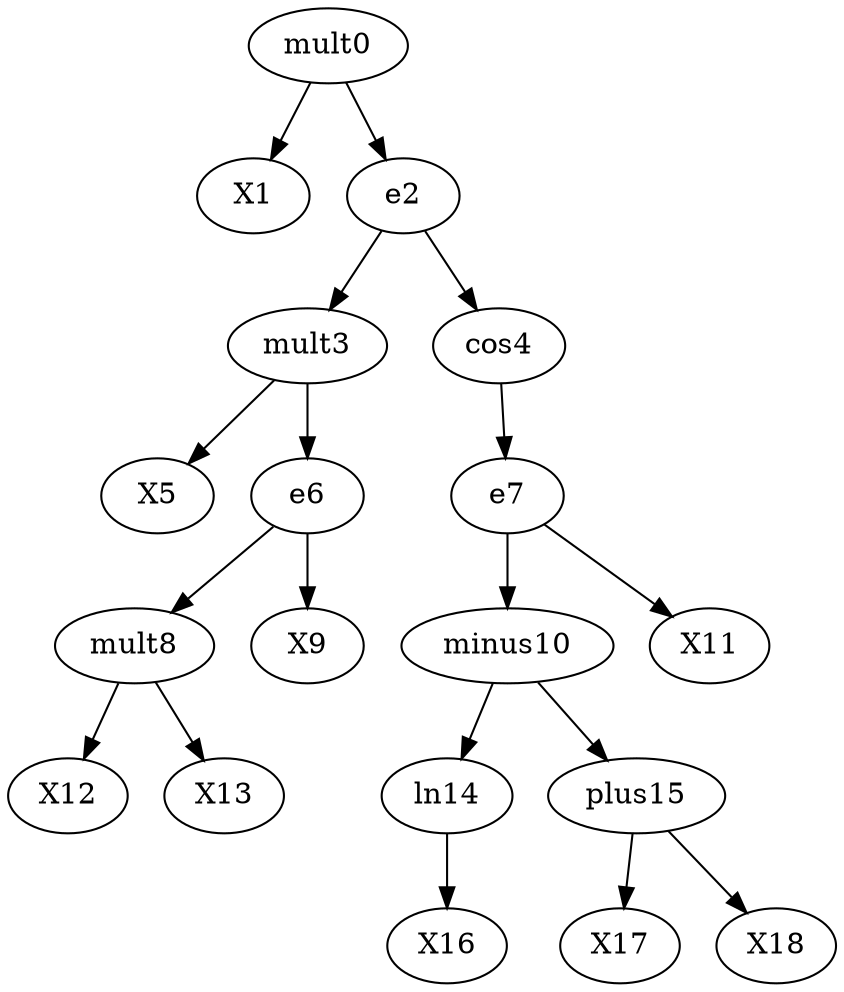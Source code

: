 digraph T {
	mult0 -> X1;
	mult0 -> e2;
	e2 -> mult3;
	e2 -> cos4;
	mult3 -> X5;
	mult3 -> e6;
	cos4 -> e7;
	e6 -> mult8;
	e6 -> X9;
	e7 -> minus10;
	e7 -> X11;
	mult8 -> X12;
	mult8 -> X13;
	minus10 -> ln14;
	minus10 -> plus15;
	ln14 -> X16;
	plus15 -> X17;
	plus15 -> X18;
}
